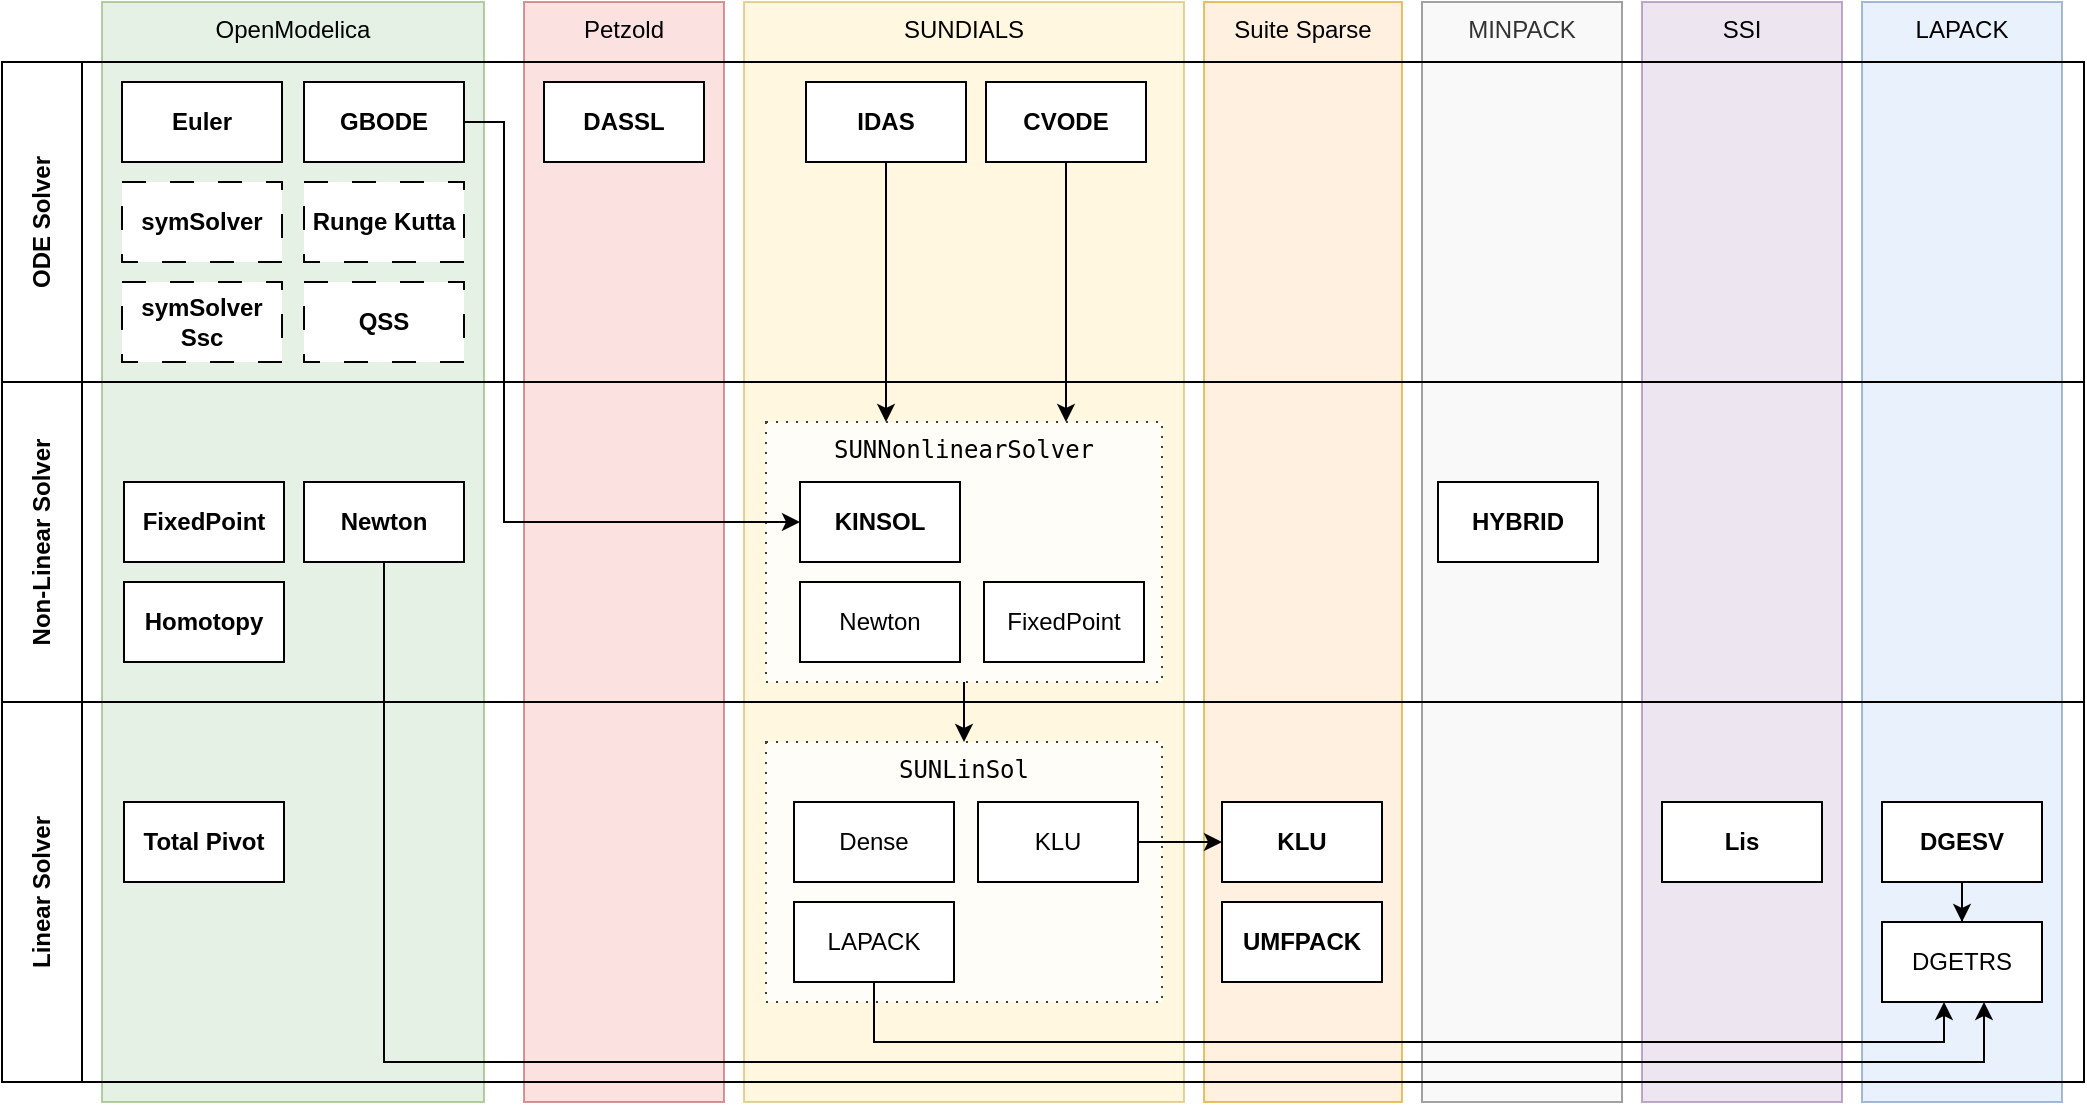<mxfile version="28.1.2">
  <diagram name="Seite-1" id="DR4MUnVHHsaWpGg1AG_Q">
    <mxGraphModel dx="1425" dy="1998" grid="1" gridSize="10" guides="1" tooltips="1" connect="1" arrows="1" fold="1" page="1" pageScale="1" pageWidth="827" pageHeight="1169" math="0" shadow="0">
      <root>
        <mxCell id="0" />
        <mxCell id="1" parent="0" />
        <mxCell id="OLEORHhMIxXnmYkuvq8G-6" value="Petzold" style="rounded=0;whiteSpace=wrap;html=1;verticalAlign=top;fillColor=#f8cecc;strokeColor=#b85450;opacity=60;" vertex="1" parent="1">
          <mxGeometry x="270" y="-1160" width="100" height="550" as="geometry" />
        </mxCell>
        <mxCell id="OLEORHhMIxXnmYkuvq8G-1" value="MINPACK" style="rounded=0;whiteSpace=wrap;html=1;verticalAlign=top;fillColor=#f5f5f5;strokeColor=#666666;opacity=60;fontColor=#333333;" vertex="1" parent="1">
          <mxGeometry x="719" y="-1160" width="100" height="550" as="geometry" />
        </mxCell>
        <mxCell id="fMTvzNcV0Mz-k2nzS_J5-17" value="SSI" style="rounded=0;whiteSpace=wrap;html=1;verticalAlign=top;fillColor=#e1d5e7;strokeColor=#9673a6;opacity=60;" parent="1" vertex="1">
          <mxGeometry x="829" y="-1160" width="100" height="550" as="geometry" />
        </mxCell>
        <mxCell id="DL42vKzp8nD3nBXhA-Hq-26" value="LAPACK" style="rounded=0;whiteSpace=wrap;html=1;verticalAlign=top;fillColor=#dae8fc;strokeColor=#6c8ebf;opacity=60;" parent="1" vertex="1">
          <mxGeometry x="939" y="-1160" width="100" height="550" as="geometry" />
        </mxCell>
        <mxCell id="DL42vKzp8nD3nBXhA-Hq-17" value="Suite Sparse" style="rounded=0;whiteSpace=wrap;html=1;verticalAlign=top;fillColor=#ffe6cc;strokeColor=#d79b00;opacity=60;" parent="1" vertex="1">
          <mxGeometry x="610" y="-1160" width="99" height="550" as="geometry" />
        </mxCell>
        <mxCell id="DL42vKzp8nD3nBXhA-Hq-16" value="OpenModelica" style="rounded=0;whiteSpace=wrap;html=1;verticalAlign=top;fillColor=#d5e8d4;strokeColor=#82b366;opacity=60;" parent="1" vertex="1">
          <mxGeometry x="59" y="-1160" width="191" height="550" as="geometry" />
        </mxCell>
        <mxCell id="DL42vKzp8nD3nBXhA-Hq-15" value="SUNDIALS" style="rounded=0;whiteSpace=wrap;html=1;verticalAlign=top;fillColor=#fff2cc;strokeColor=#d6b656;opacity=60;" parent="1" vertex="1">
          <mxGeometry x="380" y="-1160" width="220" height="550" as="geometry" />
        </mxCell>
        <mxCell id="DL42vKzp8nD3nBXhA-Hq-5" value="ODE Solver" style="swimlane;horizontal=0;whiteSpace=wrap;html=1;startSize=40;" parent="1" vertex="1">
          <mxGeometry x="9" y="-1130" width="1041" height="160" as="geometry" />
        </mxCell>
        <mxCell id="DL42vKzp8nD3nBXhA-Hq-6" value="IDAS" style="rounded=0;whiteSpace=wrap;html=1;fontStyle=1" parent="DL42vKzp8nD3nBXhA-Hq-5" vertex="1">
          <mxGeometry x="402" y="10" width="80" height="40" as="geometry" />
        </mxCell>
        <mxCell id="DL42vKzp8nD3nBXhA-Hq-7" value="CVODE" style="rounded=0;whiteSpace=wrap;html=1;fontStyle=1" parent="DL42vKzp8nD3nBXhA-Hq-5" vertex="1">
          <mxGeometry x="492" y="10" width="80" height="40" as="geometry" />
        </mxCell>
        <mxCell id="DL42vKzp8nD3nBXhA-Hq-8" value="GBODE" style="rounded=0;whiteSpace=wrap;html=1;fontStyle=1" parent="DL42vKzp8nD3nBXhA-Hq-5" vertex="1">
          <mxGeometry x="151" y="10" width="80" height="40" as="geometry" />
        </mxCell>
        <mxCell id="DL42vKzp8nD3nBXhA-Hq-9" value="Euler" style="rounded=0;whiteSpace=wrap;html=1;fontStyle=1" parent="DL42vKzp8nD3nBXhA-Hq-5" vertex="1">
          <mxGeometry x="60" y="10" width="80" height="40" as="geometry" />
        </mxCell>
        <mxCell id="fMTvzNcV0Mz-k2nzS_J5-6" value="Runge Kutta" style="rounded=0;whiteSpace=wrap;html=1;fontStyle=1;dashed=1;dashPattern=12 12;" parent="DL42vKzp8nD3nBXhA-Hq-5" vertex="1">
          <mxGeometry x="151" y="60" width="80" height="40" as="geometry" />
        </mxCell>
        <mxCell id="fMTvzNcV0Mz-k2nzS_J5-20" value="symSolver" style="rounded=0;whiteSpace=wrap;html=1;fontStyle=1;dashed=1;dashPattern=12 12;" parent="DL42vKzp8nD3nBXhA-Hq-5" vertex="1">
          <mxGeometry x="60" y="60" width="80" height="40" as="geometry" />
        </mxCell>
        <mxCell id="fMTvzNcV0Mz-k2nzS_J5-21" value="symSolver&lt;div&gt;Ssc&lt;/div&gt;" style="rounded=0;whiteSpace=wrap;html=1;fontStyle=1;dashed=1;dashPattern=12 12;" parent="DL42vKzp8nD3nBXhA-Hq-5" vertex="1">
          <mxGeometry x="60" y="110" width="80" height="40" as="geometry" />
        </mxCell>
        <mxCell id="OLEORHhMIxXnmYkuvq8G-7" value="DASSL" style="rounded=0;whiteSpace=wrap;html=1;fontStyle=1" vertex="1" parent="DL42vKzp8nD3nBXhA-Hq-5">
          <mxGeometry x="271" y="10" width="80" height="40" as="geometry" />
        </mxCell>
        <mxCell id="fMTvzNcV0Mz-k2nzS_J5-22" value="QSS" style="rounded=0;whiteSpace=wrap;html=1;fontStyle=1;dashed=1;dashPattern=12 12;" parent="DL42vKzp8nD3nBXhA-Hq-5" vertex="1">
          <mxGeometry x="151" y="110" width="80" height="40" as="geometry" />
        </mxCell>
        <mxCell id="DL42vKzp8nD3nBXhA-Hq-10" value="Non-Linear Solver" style="swimlane;horizontal=0;whiteSpace=wrap;html=1;startSize=40;" parent="1" vertex="1">
          <mxGeometry x="9" y="-970" width="1041" height="160" as="geometry" />
        </mxCell>
        <mxCell id="DL42vKzp8nD3nBXhA-Hq-42" value="&lt;code class=&quot;docutils literal notranslate&quot;&gt;SUNNonlinearSolver&lt;/code&gt;" style="rounded=0;whiteSpace=wrap;html=1;dashed=1;verticalAlign=top;opacity=75;dashPattern=1 4;" parent="DL42vKzp8nD3nBXhA-Hq-10" vertex="1">
          <mxGeometry x="382" y="20" width="198" height="130" as="geometry" />
        </mxCell>
        <mxCell id="DL42vKzp8nD3nBXhA-Hq-11" value="KINSOL" style="rounded=0;whiteSpace=wrap;html=1;fontStyle=1" parent="DL42vKzp8nD3nBXhA-Hq-10" vertex="1">
          <mxGeometry x="399" y="50" width="80" height="40" as="geometry" />
        </mxCell>
        <mxCell id="DL42vKzp8nD3nBXhA-Hq-44" value="Newton" style="rounded=0;whiteSpace=wrap;html=1;" parent="DL42vKzp8nD3nBXhA-Hq-10" vertex="1">
          <mxGeometry x="399" y="100" width="80" height="40" as="geometry" />
        </mxCell>
        <mxCell id="DL42vKzp8nD3nBXhA-Hq-51" value="FixedPoint" style="rounded=0;whiteSpace=wrap;html=1;" parent="DL42vKzp8nD3nBXhA-Hq-10" vertex="1">
          <mxGeometry x="491" y="100" width="80" height="40" as="geometry" />
        </mxCell>
        <mxCell id="fMTvzNcV0Mz-k2nzS_J5-7" value="Newton" style="rounded=0;whiteSpace=wrap;html=1;fontStyle=1" parent="DL42vKzp8nD3nBXhA-Hq-10" vertex="1">
          <mxGeometry x="151" y="50" width="80" height="40" as="geometry" />
        </mxCell>
        <mxCell id="fMTvzNcV0Mz-k2nzS_J5-25" value="Homotopy" style="rounded=0;whiteSpace=wrap;html=1;fontStyle=1" parent="DL42vKzp8nD3nBXhA-Hq-10" vertex="1">
          <mxGeometry x="61" y="100" width="80" height="40" as="geometry" />
        </mxCell>
        <mxCell id="fMTvzNcV0Mz-k2nzS_J5-28" value="FixedPoint" style="rounded=0;whiteSpace=wrap;html=1;fontStyle=1" parent="DL42vKzp8nD3nBXhA-Hq-10" vertex="1">
          <mxGeometry x="61" y="50" width="80" height="40" as="geometry" />
        </mxCell>
        <mxCell id="OLEORHhMIxXnmYkuvq8G-2" value="&lt;b&gt;HYBRID&lt;/b&gt;" style="rounded=0;whiteSpace=wrap;html=1;" vertex="1" parent="DL42vKzp8nD3nBXhA-Hq-10">
          <mxGeometry x="718" y="50" width="80" height="40" as="geometry" />
        </mxCell>
        <mxCell id="DL42vKzp8nD3nBXhA-Hq-18" value="Linear Solver" style="swimlane;horizontal=0;whiteSpace=wrap;html=1;startSize=40;" parent="1" vertex="1">
          <mxGeometry x="9" y="-810" width="1041" height="190" as="geometry" />
        </mxCell>
        <mxCell id="DL42vKzp8nD3nBXhA-Hq-23" value="KLU" style="rounded=0;whiteSpace=wrap;html=1;fontStyle=1" parent="DL42vKzp8nD3nBXhA-Hq-18" vertex="1">
          <mxGeometry x="610" y="50" width="80" height="40" as="geometry" />
        </mxCell>
        <mxCell id="DL42vKzp8nD3nBXhA-Hq-27" value="DGETRS" style="rounded=0;whiteSpace=wrap;html=1;" parent="DL42vKzp8nD3nBXhA-Hq-18" vertex="1">
          <mxGeometry x="940" y="110" width="80" height="40" as="geometry" />
        </mxCell>
        <mxCell id="DL42vKzp8nD3nBXhA-Hq-43" value="&lt;code class=&quot;docutils literal notranslate&quot;&gt;SUNLinSol&lt;/code&gt;" style="rounded=0;whiteSpace=wrap;html=1;dashed=1;verticalAlign=top;opacity=75;dashPattern=1 4;" parent="DL42vKzp8nD3nBXhA-Hq-18" vertex="1">
          <mxGeometry x="382" y="20" width="198" height="130" as="geometry" />
        </mxCell>
        <mxCell id="DL42vKzp8nD3nBXhA-Hq-48" value="Dense" style="rounded=0;whiteSpace=wrap;html=1;" parent="DL42vKzp8nD3nBXhA-Hq-18" vertex="1">
          <mxGeometry x="396" y="50" width="80" height="40" as="geometry" />
        </mxCell>
        <mxCell id="DL42vKzp8nD3nBXhA-Hq-56" value="LAPACK" style="rounded=0;whiteSpace=wrap;html=1;" parent="DL42vKzp8nD3nBXhA-Hq-18" vertex="1">
          <mxGeometry x="396" y="100" width="80" height="40" as="geometry" />
        </mxCell>
        <mxCell id="OLEORHhMIxXnmYkuvq8G-5" style="edgeStyle=orthogonalEdgeStyle;rounded=0;orthogonalLoop=1;jettySize=auto;html=1;" edge="1" parent="DL42vKzp8nD3nBXhA-Hq-18" source="DL42vKzp8nD3nBXhA-Hq-57" target="DL42vKzp8nD3nBXhA-Hq-23">
          <mxGeometry relative="1" as="geometry" />
        </mxCell>
        <mxCell id="DL42vKzp8nD3nBXhA-Hq-57" value="KLU" style="rounded=0;whiteSpace=wrap;html=1;" parent="DL42vKzp8nD3nBXhA-Hq-18" vertex="1">
          <mxGeometry x="488" y="50" width="80" height="40" as="geometry" />
        </mxCell>
        <mxCell id="DL42vKzp8nD3nBXhA-Hq-60" style="edgeStyle=orthogonalEdgeStyle;rounded=0;orthogonalLoop=1;jettySize=auto;html=1;" parent="DL42vKzp8nD3nBXhA-Hq-18" source="DL42vKzp8nD3nBXhA-Hq-56" target="DL42vKzp8nD3nBXhA-Hq-27" edge="1">
          <mxGeometry relative="1" as="geometry">
            <Array as="points">
              <mxPoint x="436" y="170" />
              <mxPoint x="971" y="170" />
            </Array>
          </mxGeometry>
        </mxCell>
        <mxCell id="fMTvzNcV0Mz-k2nzS_J5-14" style="edgeStyle=orthogonalEdgeStyle;rounded=0;orthogonalLoop=1;jettySize=auto;html=1;" parent="DL42vKzp8nD3nBXhA-Hq-18" source="fMTvzNcV0Mz-k2nzS_J5-12" target="DL42vKzp8nD3nBXhA-Hq-27" edge="1">
          <mxGeometry relative="1" as="geometry" />
        </mxCell>
        <mxCell id="fMTvzNcV0Mz-k2nzS_J5-12" value="DGESV" style="rounded=0;whiteSpace=wrap;html=1;fontStyle=1" parent="DL42vKzp8nD3nBXhA-Hq-18" vertex="1">
          <mxGeometry x="940" y="50" width="80" height="40" as="geometry" />
        </mxCell>
        <mxCell id="fMTvzNcV0Mz-k2nzS_J5-19" value="Total Pivot" style="rounded=0;whiteSpace=wrap;html=1;fontStyle=1" parent="DL42vKzp8nD3nBXhA-Hq-18" vertex="1">
          <mxGeometry x="61" y="50" width="80" height="40" as="geometry" />
        </mxCell>
        <mxCell id="fMTvzNcV0Mz-k2nzS_J5-15" value="UMFPACK" style="rounded=0;whiteSpace=wrap;html=1;fontStyle=1" parent="DL42vKzp8nD3nBXhA-Hq-18" vertex="1">
          <mxGeometry x="610" y="100" width="80" height="40" as="geometry" />
        </mxCell>
        <mxCell id="fMTvzNcV0Mz-k2nzS_J5-18" value="Lis" style="rounded=0;whiteSpace=wrap;html=1;fontStyle=1" parent="DL42vKzp8nD3nBXhA-Hq-18" vertex="1">
          <mxGeometry x="830" y="50" width="80" height="40" as="geometry" />
        </mxCell>
        <mxCell id="DL42vKzp8nD3nBXhA-Hq-45" style="edgeStyle=orthogonalEdgeStyle;rounded=0;orthogonalLoop=1;jettySize=auto;html=1;" parent="1" source="DL42vKzp8nD3nBXhA-Hq-6" target="DL42vKzp8nD3nBXhA-Hq-42" edge="1">
          <mxGeometry relative="1" as="geometry">
            <Array as="points">
              <mxPoint x="451" y="-960" />
              <mxPoint x="451" y="-960" />
            </Array>
          </mxGeometry>
        </mxCell>
        <mxCell id="DL42vKzp8nD3nBXhA-Hq-46" style="edgeStyle=orthogonalEdgeStyle;rounded=0;orthogonalLoop=1;jettySize=auto;html=1;" parent="1" source="DL42vKzp8nD3nBXhA-Hq-7" target="DL42vKzp8nD3nBXhA-Hq-42" edge="1">
          <mxGeometry relative="1" as="geometry">
            <Array as="points">
              <mxPoint x="541" y="-960" />
              <mxPoint x="541" y="-960" />
            </Array>
          </mxGeometry>
        </mxCell>
        <mxCell id="fMTvzNcV0Mz-k2nzS_J5-3" style="edgeStyle=orthogonalEdgeStyle;rounded=0;orthogonalLoop=1;jettySize=auto;html=1;" parent="1" source="DL42vKzp8nD3nBXhA-Hq-42" target="DL42vKzp8nD3nBXhA-Hq-43" edge="1">
          <mxGeometry relative="1" as="geometry" />
        </mxCell>
        <mxCell id="fMTvzNcV0Mz-k2nzS_J5-24" style="edgeStyle=orthogonalEdgeStyle;rounded=0;orthogonalLoop=1;jettySize=auto;html=1;" parent="1" source="DL42vKzp8nD3nBXhA-Hq-8" target="DL42vKzp8nD3nBXhA-Hq-11" edge="1">
          <mxGeometry relative="1" as="geometry">
            <Array as="points">
              <mxPoint x="260" y="-1100" />
              <mxPoint x="260" y="-900" />
            </Array>
          </mxGeometry>
        </mxCell>
        <mxCell id="fMTvzNcV0Mz-k2nzS_J5-27" style="edgeStyle=orthogonalEdgeStyle;rounded=0;orthogonalLoop=1;jettySize=auto;html=1;" parent="1" source="fMTvzNcV0Mz-k2nzS_J5-7" target="DL42vKzp8nD3nBXhA-Hq-27" edge="1">
          <mxGeometry relative="1" as="geometry">
            <Array as="points">
              <mxPoint x="200" y="-630" />
              <mxPoint x="1000" y="-630" />
            </Array>
          </mxGeometry>
        </mxCell>
      </root>
    </mxGraphModel>
  </diagram>
</mxfile>

